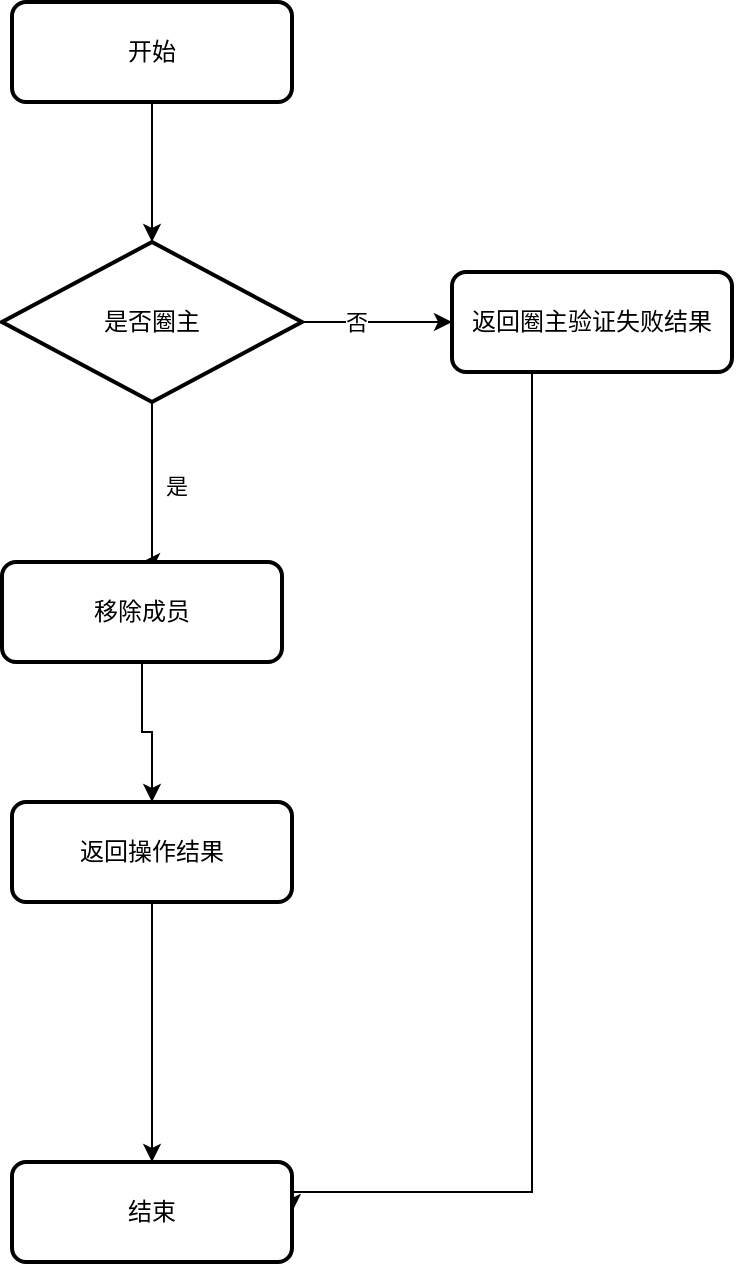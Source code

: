 <mxfile version="13.1.3" pages="2">
    <diagram id="6hGFLwfOUW9BJ-s0fimq" name="达人移除圈子成员">
        <mxGraphModel dx="600" dy="662" grid="1" gridSize="10" guides="1" tooltips="1" connect="1" arrows="1" fold="1" page="1" pageScale="1" pageWidth="827" pageHeight="1169" math="0" shadow="0">
            <root>
                <mxCell id="0"/>
                <mxCell id="1" parent="0"/>
                <mxCell id="13" style="edgeStyle=orthogonalEdgeStyle;rounded=0;orthogonalLoop=1;jettySize=auto;html=1;" parent="1" source="11" target="8" edge="1">
                    <mxGeometry relative="1" as="geometry"/>
                </mxCell>
                <mxCell id="27" value="否" style="edgeLabel;html=1;align=center;verticalAlign=middle;resizable=0;points=[];" parent="13" vertex="1" connectable="0">
                    <mxGeometry x="-0.28" relative="1" as="geometry">
                        <mxPoint as="offset"/>
                    </mxGeometry>
                </mxCell>
                <mxCell id="29" style="edgeStyle=orthogonalEdgeStyle;rounded=0;orthogonalLoop=1;jettySize=auto;html=1;entryX=0.5;entryY=0;entryDx=0;entryDy=0;" parent="1" source="11" target="4" edge="1">
                    <mxGeometry relative="1" as="geometry">
                        <Array as="points">
                            <mxPoint x="260" y="320"/>
                            <mxPoint x="260" y="320"/>
                        </Array>
                    </mxGeometry>
                </mxCell>
                <mxCell id="30" value="是" style="edgeLabel;html=1;align=center;verticalAlign=middle;resizable=0;points=[];" parent="29" vertex="1" connectable="0">
                    <mxGeometry y="12" relative="1" as="geometry">
                        <mxPoint y="-1" as="offset"/>
                    </mxGeometry>
                </mxCell>
                <mxCell id="11" value="是否圈主" style="strokeWidth=2;html=1;shape=mxgraph.flowchart.decision;whiteSpace=wrap;" parent="1" vertex="1">
                    <mxGeometry x="185" y="220" width="150" height="80" as="geometry"/>
                </mxCell>
                <mxCell id="18" style="edgeStyle=orthogonalEdgeStyle;rounded=0;orthogonalLoop=1;jettySize=auto;html=1;entryX=0.5;entryY=0;entryDx=0;entryDy=0;" parent="1" source="4" target="6" edge="1">
                    <mxGeometry relative="1" as="geometry"/>
                </mxCell>
                <mxCell id="4" value="移除成员" style="rounded=1;whiteSpace=wrap;html=1;absoluteArcSize=1;arcSize=14;strokeWidth=2;" parent="1" vertex="1">
                    <mxGeometry x="185" y="380" width="140" height="50" as="geometry"/>
                </mxCell>
                <mxCell id="25" style="edgeStyle=orthogonalEdgeStyle;rounded=0;orthogonalLoop=1;jettySize=auto;html=1;entryX=0.5;entryY=0;entryDx=0;entryDy=0;" parent="1" source="6" target="24" edge="1">
                    <mxGeometry relative="1" as="geometry"/>
                </mxCell>
                <mxCell id="6" value="返回操作结果" style="rounded=1;whiteSpace=wrap;html=1;absoluteArcSize=1;arcSize=14;strokeWidth=2;" parent="1" vertex="1">
                    <mxGeometry x="190" y="500" width="140" height="50" as="geometry"/>
                </mxCell>
                <mxCell id="26" style="edgeStyle=orthogonalEdgeStyle;rounded=0;orthogonalLoop=1;jettySize=auto;html=1;entryX=1;entryY=0.5;entryDx=0;entryDy=0;" parent="1" source="8" target="24" edge="1">
                    <mxGeometry relative="1" as="geometry">
                        <Array as="points">
                            <mxPoint x="450" y="695"/>
                        </Array>
                    </mxGeometry>
                </mxCell>
                <mxCell id="8" value="返回圈主验证失败结果" style="rounded=1;whiteSpace=wrap;html=1;absoluteArcSize=1;arcSize=14;strokeWidth=2;" parent="1" vertex="1">
                    <mxGeometry x="410" y="235" width="140" height="50" as="geometry"/>
                </mxCell>
                <mxCell id="23" style="edgeStyle=orthogonalEdgeStyle;rounded=0;orthogonalLoop=1;jettySize=auto;html=1;entryX=0.5;entryY=0;entryDx=0;entryDy=0;entryPerimeter=0;" parent="1" source="21" target="11" edge="1">
                    <mxGeometry relative="1" as="geometry"/>
                </mxCell>
                <mxCell id="21" value="开始" style="rounded=1;whiteSpace=wrap;html=1;absoluteArcSize=1;arcSize=14;strokeWidth=2;" parent="1" vertex="1">
                    <mxGeometry x="190" y="100" width="140" height="50" as="geometry"/>
                </mxCell>
                <mxCell id="24" value="结束" style="rounded=1;whiteSpace=wrap;html=1;absoluteArcSize=1;arcSize=14;strokeWidth=2;" parent="1" vertex="1">
                    <mxGeometry x="190" y="680" width="140" height="50" as="geometry"/>
                </mxCell>
            </root>
        </mxGraphModel>
    </diagram>
    <diagram id="alyAEunzmEM5A1kkdMTH" name="加入圈子流程">
        <mxGraphModel dx="600" dy="662" grid="1" gridSize="10" guides="1" tooltips="1" connect="1" arrows="1" fold="1" page="1" pageScale="1" pageWidth="827" pageHeight="1169" math="0" shadow="0">
            <root>
                <mxCell id="ol0-VZtt7I_95g2rVBkA-0"/>
                <mxCell id="ol0-VZtt7I_95g2rVBkA-1" parent="ol0-VZtt7I_95g2rVBkA-0"/>
                <mxCell id="hOhE97xM_r_KDk0UDMLM-6" value="" style="edgeStyle=orthogonalEdgeStyle;rounded=0;orthogonalLoop=1;jettySize=auto;html=1;" edge="1" parent="ol0-VZtt7I_95g2rVBkA-1" source="hOhE97xM_r_KDk0UDMLM-0" target="hOhE97xM_r_KDk0UDMLM-1">
                    <mxGeometry relative="1" as="geometry"/>
                </mxCell>
                <mxCell id="hOhE97xM_r_KDk0UDMLM-0" value="开始" style="rounded=1;whiteSpace=wrap;html=1;absoluteArcSize=1;arcSize=14;strokeWidth=2;" vertex="1" parent="ol0-VZtt7I_95g2rVBkA-1">
                    <mxGeometry x="250" y="80" width="100" height="50" as="geometry"/>
                </mxCell>
                <mxCell id="hOhE97xM_r_KDk0UDMLM-7" value="" style="edgeStyle=orthogonalEdgeStyle;rounded=0;orthogonalLoop=1;jettySize=auto;html=1;" edge="1" parent="ol0-VZtt7I_95g2rVBkA-1" source="hOhE97xM_r_KDk0UDMLM-1" target="hOhE97xM_r_KDk0UDMLM-2">
                    <mxGeometry relative="1" as="geometry"/>
                </mxCell>
                <mxCell id="hOhE97xM_r_KDk0UDMLM-1" value="准备加入圈子" style="rounded=1;whiteSpace=wrap;html=1;absoluteArcSize=1;arcSize=14;strokeWidth=2;" vertex="1" parent="ol0-VZtt7I_95g2rVBkA-1">
                    <mxGeometry x="250" y="180" width="100" height="50" as="geometry"/>
                </mxCell>
                <mxCell id="hOhE97xM_r_KDk0UDMLM-13" value="" style="edgeStyle=orthogonalEdgeStyle;rounded=0;orthogonalLoop=1;jettySize=auto;html=1;" edge="1" parent="ol0-VZtt7I_95g2rVBkA-1" source="hOhE97xM_r_KDk0UDMLM-2" target="hOhE97xM_r_KDk0UDMLM-3">
                    <mxGeometry relative="1" as="geometry"/>
                </mxCell>
                <mxCell id="hOhE97xM_r_KDk0UDMLM-2" value="是否关注服务号" style="strokeWidth=2;html=1;shape=mxgraph.flowchart.decision;whiteSpace=wrap;" vertex="1" parent="ol0-VZtt7I_95g2rVBkA-1">
                    <mxGeometry x="250" y="280" width="100" height="100" as="geometry"/>
                </mxCell>
                <mxCell id="hOhE97xM_r_KDk0UDMLM-14" value="" style="edgeStyle=orthogonalEdgeStyle;rounded=0;orthogonalLoop=1;jettySize=auto;html=1;" edge="1" parent="ol0-VZtt7I_95g2rVBkA-1" source="hOhE97xM_r_KDk0UDMLM-3" target="hOhE97xM_r_KDk0UDMLM-4">
                    <mxGeometry relative="1" as="geometry"/>
                </mxCell>
                <mxCell id="hOhE97xM_r_KDk0UDMLM-3" value="加入圈子" style="rounded=1;whiteSpace=wrap;html=1;absoluteArcSize=1;arcSize=14;strokeWidth=2;" vertex="1" parent="ol0-VZtt7I_95g2rVBkA-1">
                    <mxGeometry x="250" y="440" width="100" height="50" as="geometry"/>
                </mxCell>
                <mxCell id="hOhE97xM_r_KDk0UDMLM-4" value="完成" style="rounded=1;whiteSpace=wrap;html=1;absoluteArcSize=1;arcSize=14;strokeWidth=2;" vertex="1" parent="ol0-VZtt7I_95g2rVBkA-1">
                    <mxGeometry x="250" y="560" width="100" height="50" as="geometry"/>
                </mxCell>
                <mxCell id="hOhE97xM_r_KDk0UDMLM-12" value="" style="edgeStyle=orthogonalEdgeStyle;rounded=0;orthogonalLoop=1;jettySize=auto;html=1;" edge="1" parent="ol0-VZtt7I_95g2rVBkA-1" source="hOhE97xM_r_KDk0UDMLM-5">
                    <mxGeometry relative="1" as="geometry">
                        <mxPoint x="340" y="330" as="targetPoint"/>
                    </mxGeometry>
                </mxCell>
                <mxCell id="hOhE97xM_r_KDk0UDMLM-25" value="" style="edgeStyle=orthogonalEdgeStyle;rounded=0;orthogonalLoop=1;jettySize=auto;html=1;" edge="1" parent="ol0-VZtt7I_95g2rVBkA-1" source="hOhE97xM_r_KDk0UDMLM-5" target="hOhE97xM_r_KDk0UDMLM-17">
                    <mxGeometry relative="1" as="geometry"/>
                </mxCell>
                <mxCell id="hOhE97xM_r_KDk0UDMLM-5" value="获取二维码" style="rounded=1;whiteSpace=wrap;html=1;absoluteArcSize=1;arcSize=14;strokeWidth=2;" vertex="1" parent="ol0-VZtt7I_95g2rVBkA-1">
                    <mxGeometry x="420" y="305" width="100" height="50" as="geometry"/>
                </mxCell>
                <mxCell id="hOhE97xM_r_KDk0UDMLM-9" value="否" style="text;html=1;align=center;verticalAlign=middle;resizable=0;points=[];autosize=1;" vertex="1" parent="ol0-VZtt7I_95g2rVBkA-1">
                    <mxGeometry x="378.5" y="330" width="30" height="20" as="geometry"/>
                </mxCell>
                <mxCell id="hOhE97xM_r_KDk0UDMLM-10" value="" style="edgeStyle=orthogonalEdgeStyle;rounded=0;orthogonalLoop=1;jettySize=auto;html=1;" edge="1" parent="ol0-VZtt7I_95g2rVBkA-1" source="hOhE97xM_r_KDk0UDMLM-2">
                    <mxGeometry relative="1" as="geometry">
                        <mxPoint x="350" y="330" as="sourcePoint"/>
                        <mxPoint x="420" y="330" as="targetPoint"/>
                    </mxGeometry>
                </mxCell>
                <mxCell id="hOhE97xM_r_KDk0UDMLM-28" style="edgeStyle=orthogonalEdgeStyle;rounded=0;orthogonalLoop=1;jettySize=auto;html=1;" edge="1" parent="ol0-VZtt7I_95g2rVBkA-1" source="hOhE97xM_r_KDk0UDMLM-17" target="hOhE97xM_r_KDk0UDMLM-4">
                    <mxGeometry relative="1" as="geometry">
                        <Array as="points">
                            <mxPoint x="640" y="585"/>
                        </Array>
                    </mxGeometry>
                </mxCell>
                <mxCell id="hOhE97xM_r_KDk0UDMLM-29" value="否" style="edgeLabel;html=1;align=center;verticalAlign=middle;resizable=0;points=[];" vertex="1" connectable="0" parent="hOhE97xM_r_KDk0UDMLM-28">
                    <mxGeometry x="-0.39" y="6" relative="1" as="geometry">
                        <mxPoint as="offset"/>
                    </mxGeometry>
                </mxCell>
                <mxCell id="hOhE97xM_r_KDk0UDMLM-34" style="edgeStyle=orthogonalEdgeStyle;rounded=0;orthogonalLoop=1;jettySize=auto;html=1;" edge="1" parent="ol0-VZtt7I_95g2rVBkA-1" source="hOhE97xM_r_KDk0UDMLM-17" target="hOhE97xM_r_KDk0UDMLM-18">
                    <mxGeometry relative="1" as="geometry"/>
                </mxCell>
                <mxCell id="hOhE97xM_r_KDk0UDMLM-44" value="是" style="edgeLabel;html=1;align=center;verticalAlign=middle;resizable=0;points=[];" vertex="1" connectable="0" parent="hOhE97xM_r_KDk0UDMLM-34">
                    <mxGeometry x="0.267" y="-4" relative="1" as="geometry">
                        <mxPoint as="offset"/>
                    </mxGeometry>
                </mxCell>
                <mxCell id="hOhE97xM_r_KDk0UDMLM-17" value="用户是否扫二维码" style="strokeWidth=2;html=1;shape=mxgraph.flowchart.decision;whiteSpace=wrap;" vertex="1" parent="ol0-VZtt7I_95g2rVBkA-1">
                    <mxGeometry x="590" y="280" width="100" height="100" as="geometry"/>
                </mxCell>
                <mxCell id="hOhE97xM_r_KDk0UDMLM-45" style="edgeStyle=orthogonalEdgeStyle;rounded=0;orthogonalLoop=1;jettySize=auto;html=1;" edge="1" parent="ol0-VZtt7I_95g2rVBkA-1" source="hOhE97xM_r_KDk0UDMLM-18" target="hOhE97xM_r_KDk0UDMLM-20">
                    <mxGeometry relative="1" as="geometry">
                        <Array as="points">
                            <mxPoint x="830" y="380"/>
                            <mxPoint x="830" y="380"/>
                        </Array>
                    </mxGeometry>
                </mxCell>
                <mxCell id="hOhE97xM_r_KDk0UDMLM-18" value="弹出服务号关注页面" style="rounded=1;whiteSpace=wrap;html=1;absoluteArcSize=1;arcSize=14;strokeWidth=2;" vertex="1" parent="ol0-VZtt7I_95g2rVBkA-1">
                    <mxGeometry x="790" y="305" width="100" height="50" as="geometry"/>
                </mxCell>
                <mxCell id="hOhE97xM_r_KDk0UDMLM-36" value="" style="edgeStyle=orthogonalEdgeStyle;rounded=0;orthogonalLoop=1;jettySize=auto;html=1;" edge="1" parent="ol0-VZtt7I_95g2rVBkA-1" source="hOhE97xM_r_KDk0UDMLM-20" target="hOhE97xM_r_KDk0UDMLM-21">
                    <mxGeometry relative="1" as="geometry"/>
                </mxCell>
                <mxCell id="hOhE97xM_r_KDk0UDMLM-52" value="是" style="edgeLabel;html=1;align=center;verticalAlign=middle;resizable=0;points=[];" vertex="1" connectable="0" parent="hOhE97xM_r_KDk0UDMLM-36">
                    <mxGeometry x="-0.356" relative="1" as="geometry">
                        <mxPoint as="offset"/>
                    </mxGeometry>
                </mxCell>
                <mxCell id="hOhE97xM_r_KDk0UDMLM-39" style="edgeStyle=orthogonalEdgeStyle;rounded=0;orthogonalLoop=1;jettySize=auto;html=1;" edge="1" parent="ol0-VZtt7I_95g2rVBkA-1" source="hOhE97xM_r_KDk0UDMLM-20" target="hOhE97xM_r_KDk0UDMLM-4">
                    <mxGeometry relative="1" as="geometry">
                        <Array as="points">
                            <mxPoint x="640" y="470"/>
                            <mxPoint x="640" y="585"/>
                        </Array>
                    </mxGeometry>
                </mxCell>
                <mxCell id="hOhE97xM_r_KDk0UDMLM-41" value="否" style="edgeLabel;html=1;align=center;verticalAlign=middle;resizable=0;points=[];" vertex="1" connectable="0" parent="hOhE97xM_r_KDk0UDMLM-39">
                    <mxGeometry x="-0.666" y="6" relative="1" as="geometry">
                        <mxPoint as="offset"/>
                    </mxGeometry>
                </mxCell>
                <mxCell id="hOhE97xM_r_KDk0UDMLM-20" value="用户是否点击关注" style="strokeWidth=2;html=1;shape=mxgraph.flowchart.decision;whiteSpace=wrap;" vertex="1" parent="ol0-VZtt7I_95g2rVBkA-1">
                    <mxGeometry x="780" y="415" width="100" height="100" as="geometry"/>
                </mxCell>
                <mxCell id="hOhE97xM_r_KDk0UDMLM-37" value="" style="edgeStyle=orthogonalEdgeStyle;rounded=0;orthogonalLoop=1;jettySize=auto;html=1;" edge="1" parent="ol0-VZtt7I_95g2rVBkA-1" source="hOhE97xM_r_KDk0UDMLM-21" target="hOhE97xM_r_KDk0UDMLM-22">
                    <mxGeometry relative="1" as="geometry"/>
                </mxCell>
                <mxCell id="hOhE97xM_r_KDk0UDMLM-21" value="接收微信服务通知" style="rounded=1;whiteSpace=wrap;html=1;absoluteArcSize=1;arcSize=14;strokeWidth=2;" vertex="1" parent="ol0-VZtt7I_95g2rVBkA-1">
                    <mxGeometry x="780" y="585" width="100" height="50" as="geometry"/>
                </mxCell>
                <mxCell id="hOhE97xM_r_KDk0UDMLM-38" value="" style="edgeStyle=orthogonalEdgeStyle;rounded=0;orthogonalLoop=1;jettySize=auto;html=1;" edge="1" parent="ol0-VZtt7I_95g2rVBkA-1" source="hOhE97xM_r_KDk0UDMLM-22" target="hOhE97xM_r_KDk0UDMLM-23">
                    <mxGeometry relative="1" as="geometry"/>
                </mxCell>
                <mxCell id="hOhE97xM_r_KDk0UDMLM-22" value="加入圈子&lt;br&gt;" style="rounded=1;whiteSpace=wrap;html=1;absoluteArcSize=1;arcSize=14;strokeWidth=2;" vertex="1" parent="ol0-VZtt7I_95g2rVBkA-1">
                    <mxGeometry x="780" y="800" width="100" height="50" as="geometry"/>
                </mxCell>
                <mxCell id="hOhE97xM_r_KDk0UDMLM-24" style="edgeStyle=orthogonalEdgeStyle;rounded=0;orthogonalLoop=1;jettySize=auto;html=1;" edge="1" parent="ol0-VZtt7I_95g2rVBkA-1" source="hOhE97xM_r_KDk0UDMLM-23" target="hOhE97xM_r_KDk0UDMLM-4">
                    <mxGeometry relative="1" as="geometry"/>
                </mxCell>
                <mxCell id="hOhE97xM_r_KDk0UDMLM-23" value="推送模板消息" style="rounded=1;whiteSpace=wrap;html=1;absoluteArcSize=1;arcSize=14;strokeWidth=2;" vertex="1" parent="ol0-VZtt7I_95g2rVBkA-1">
                    <mxGeometry x="520" y="800" width="100" height="50" as="geometry"/>
                </mxCell>
            </root>
        </mxGraphModel>
    </diagram>
</mxfile>